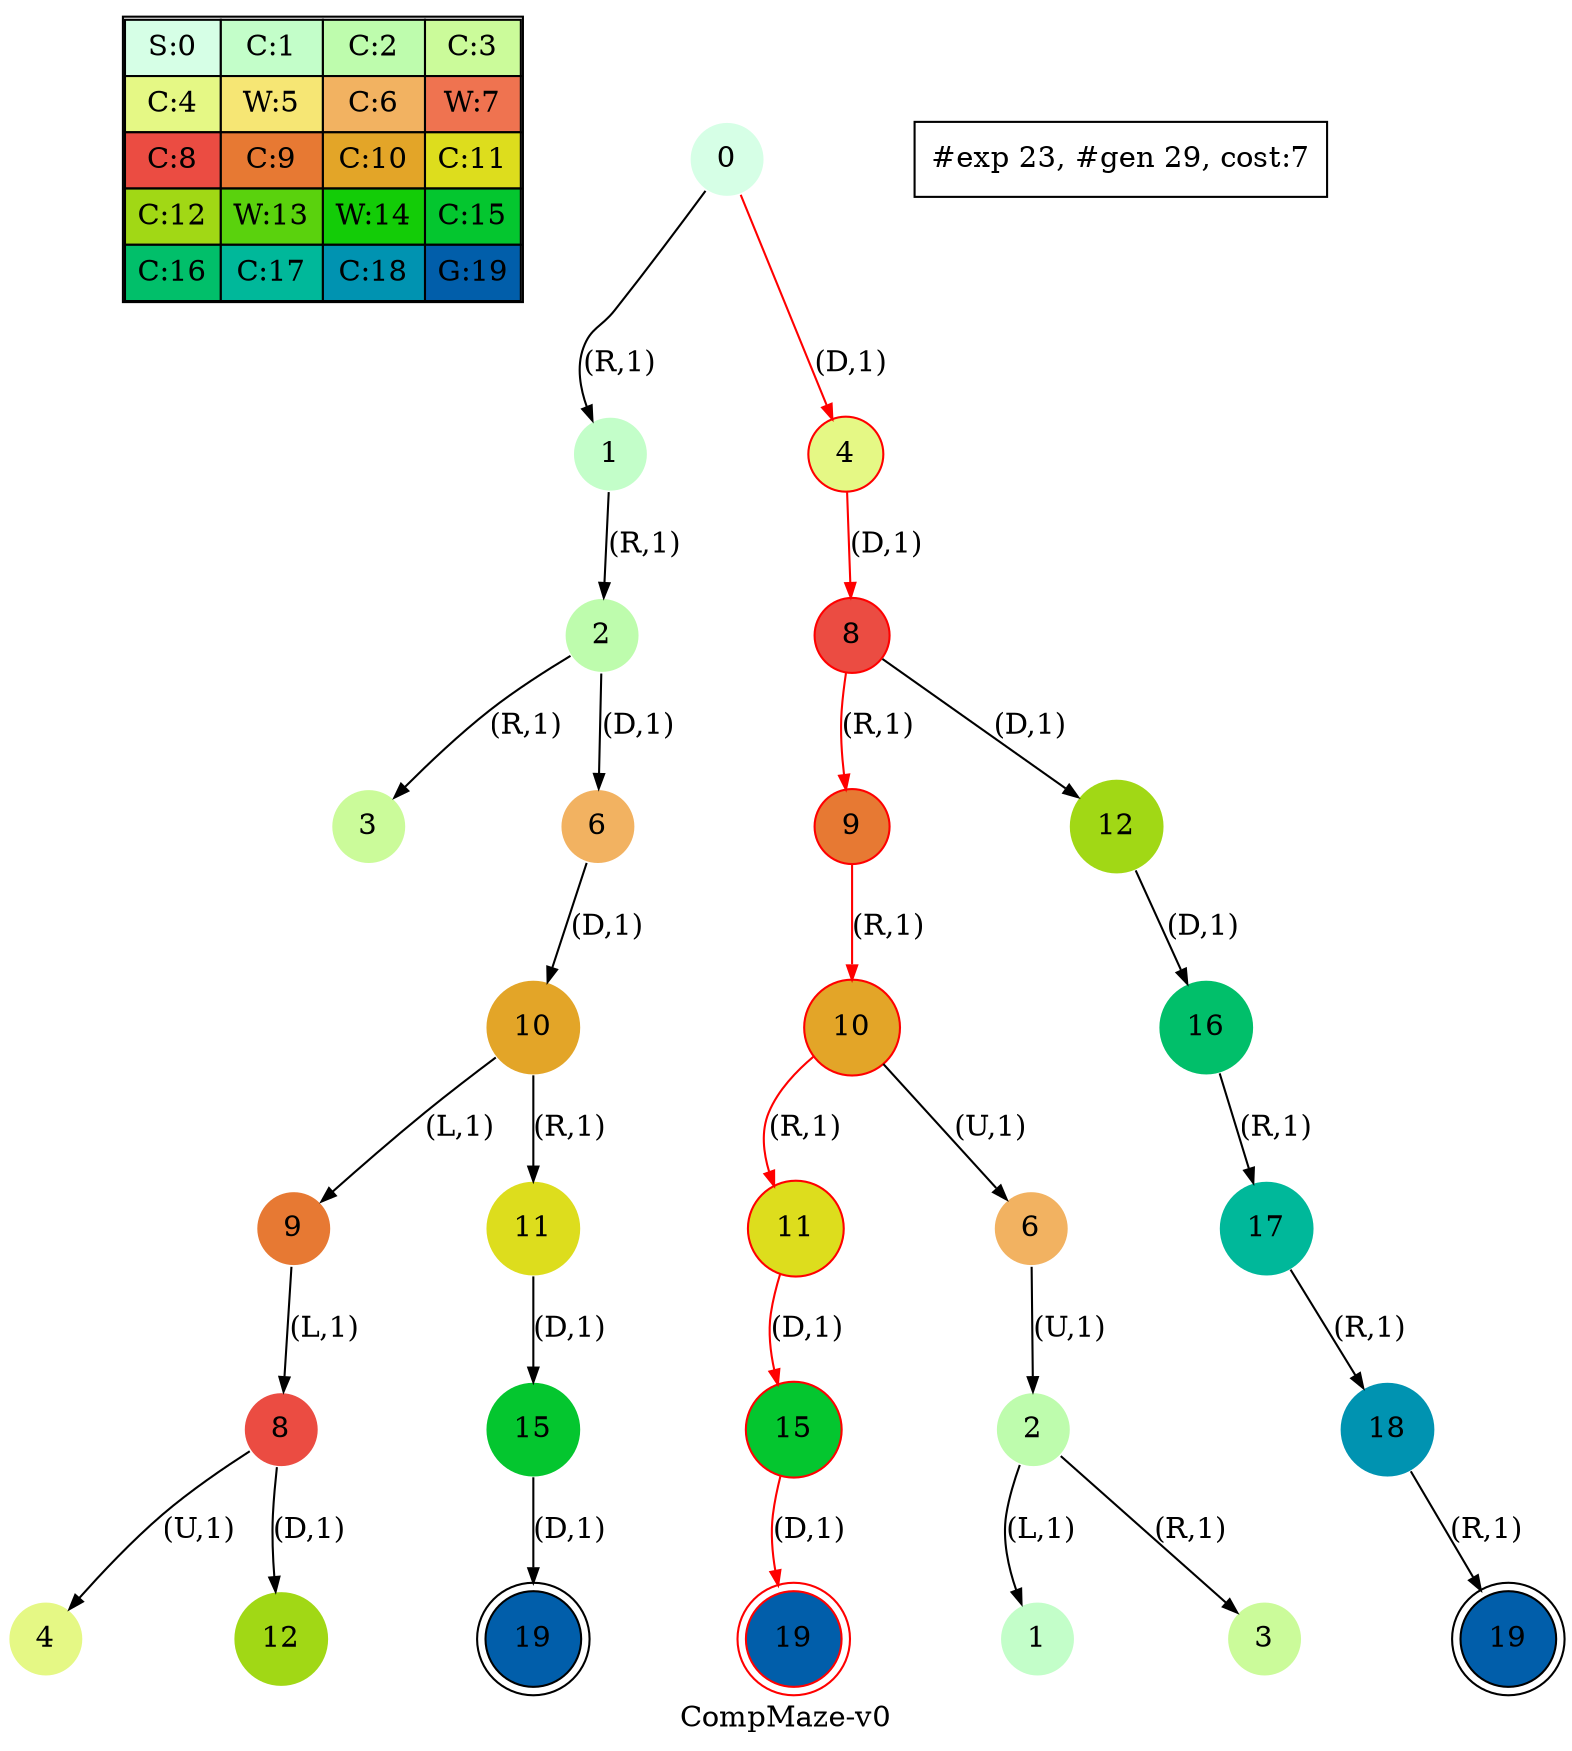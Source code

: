 digraph CompMaze { label="CompMaze-v0"
subgraph MAP {label=Map;map [shape=plaintext label=<<table border="1" cellpadding="5" cellspacing="0" cellborder="1"><tr><td bgcolor="0.39803922 0.15947579 0.99679532 1.        ">S:0</td><td bgcolor="0.35098039 0.23194764 0.99315867 1.        ">C:1</td><td bgcolor="0.29607843 0.31486959 0.98720184 1.        ">C:2</td><td bgcolor="0.24901961 0.38410575 0.98063477 1.        ">C:3</td></tr><tr><td bgcolor="0.19411765 0.46220388 0.97128103 1.        ">C:4</td><td bgcolor="0.14705882 0.52643216 0.96182564 1.        ">W:5</td><td bgcolor="0.09215686 0.59770746 0.94913494 1.        ">C:6</td><td bgcolor="0.0372549  0.66454018 0.93467977 1.        ">W:7</td></tr><tr><td bgcolor="0.00980392 0.71791192 0.92090552 1.        ">C:8</td><td bgcolor="0.06470588 0.77520398 0.9032472  1.        ">C:9</td><td bgcolor="0.11176471 0.81974048 0.88677369 1.        ">C:10</td><td bgcolor="0.16666667 0.8660254  0.8660254  1.        ">C:11</td></tr><tr><td bgcolor="0.21372549 0.9005867  0.84695821 1.        ">C:12</td><td bgcolor="0.26862745 0.93467977 0.82325295 1.        ">W:13</td><td bgcolor="0.32352941 0.96182564 0.79801723 1.        ">W:14</td><td bgcolor="0.37058824 0.97940977 0.77520398 1.        ">C:15</td></tr><tr><td bgcolor="0.4254902  0.99315867 0.74725253 1.        ">C:16</td><td bgcolor="0.47254902 0.99907048 0.72218645 1.        ">C:17</td><td bgcolor="0.52745098 0.99907048 0.69169844 1.        ">C:18</td><td bgcolor="0.5745098  0.99315867 0.66454018 1.        ">G:19</td></tr></table>>]} 
nodesep=1 ranksep=0.5 node [shape=circle] edge [arrowsize=0.7] 
"0_0" [label=0 style=filled color=white  fillcolor="0.39803922 0.15947579 0.99679532 1.        "]; 
"0_0.1-1" [label=1 style=filled color=white  fillcolor="0.35098039 0.23194764 0.99315867 1.        "];  "0_0" -> "0_0.1-1" [label="(R,1)" ]; 
"0_0.4-3" [label=4 style=filled color=white  fillcolor="0.19411765 0.46220388 0.97128103 1.        "color=red ];   "0_0" -> "0_0.4-3" [label="(D,1)" color=red ];  
"0_0.1.2-1" [label=2 style=filled color=white  fillcolor="0.29607843 0.31486959 0.98720184 1.        "];  "0_0.1-1" -> "0_0.1.2-1" [label="(R,1)" ]; 
"0_0.4.8-3" [label=8 style=filled color=white  fillcolor="0.00980392 0.71791192 0.92090552 1.        "color=red ];   "0_0.4-3" -> "0_0.4.8-3" [label="(D,1)" color=red ];  
"0_0.1.2.3-1" [label=3 style=filled color=white  fillcolor="0.24901961 0.38410575 0.98063477 1.        "];  "0_0.1.2-1" -> "0_0.1.2.3-1" [label="(R,1)" ]; 
"0_0.1.2.6-3" [label=6 style=filled color=white  fillcolor="0.09215686 0.59770746 0.94913494 1.        "];  "0_0.1.2-1" -> "0_0.1.2.6-3" [label="(D,1)" ]; 
"0_0.4.8.9-1" [label=9 style=filled color=white  fillcolor="0.06470588 0.77520398 0.9032472  1.        "color=red ];   "0_0.4.8-3" -> "0_0.4.8.9-1" [label="(R,1)" color=red ];  
"0_0.4.8.12-3" [label=12 style=filled color=white  fillcolor="0.21372549 0.9005867  0.84695821 1.        "];  "0_0.4.8-3" -> "0_0.4.8.12-3" [label="(D,1)" ]; 
"0_0.4.8.9.10-1" [label=10 style=filled color=white  fillcolor="0.11176471 0.81974048 0.88677369 1.        "color=red ];   "0_0.4.8.9-1" -> "0_0.4.8.9.10-1" [label="(R,1)" color=red ];  
"0_0.1.2.6.10-3" [label=10 style=filled color=white  fillcolor="0.11176471 0.81974048 0.88677369 1.        "];  "0_0.1.2.6-3" -> "0_0.1.2.6.10-3" [label="(D,1)" ]; 
"0_0.4.8.12.16-3" [label=16 style=filled color=white  fillcolor="0.4254902  0.99315867 0.74725253 1.        "];  "0_0.4.8.12-3" -> "0_0.4.8.12.16-3" [label="(D,1)" ]; 
"0_0.4.8.9.10.11-1" [label=11 style=filled color=white  fillcolor="0.16666667 0.8660254  0.8660254  1.        "color=red ];   "0_0.4.8.9.10-1" -> "0_0.4.8.9.10.11-1" [label="(R,1)" color=red ];  
"0_0.4.8.9.10.6-2" [label=6 style=filled color=white  fillcolor="0.09215686 0.59770746 0.94913494 1.        "];  "0_0.4.8.9.10-1" -> "0_0.4.8.9.10.6-2" [label="(U,1)" ]; 
"0_0.1.2.6.10.9-0" [label=9 style=filled color=white  fillcolor="0.06470588 0.77520398 0.9032472  1.        "];  "0_0.1.2.6.10-3" -> "0_0.1.2.6.10.9-0" [label="(L,1)" ]; 
"0_0.1.2.6.10.11-1" [label=11 style=filled color=white  fillcolor="0.16666667 0.8660254  0.8660254  1.        "];  "0_0.1.2.6.10-3" -> "0_0.1.2.6.10.11-1" [label="(R,1)" ]; 
"0_0.4.8.12.16.17-1" [label=17 style=filled color=white  fillcolor="0.47254902 0.99907048 0.72218645 1.        "];  "0_0.4.8.12.16-3" -> "0_0.4.8.12.16.17-1" [label="(R,1)" ]; 
"0_0.4.8.9.10.11.15-3" [label=15 style=filled color=white  fillcolor="0.37058824 0.97940977 0.77520398 1.        "color=red ];   "0_0.4.8.9.10.11-1" -> "0_0.4.8.9.10.11.15-3" [label="(D,1)" color=red ];  
"0_0.1.2.6.10.11.15-3" [label=15 style=filled color=white  fillcolor="0.37058824 0.97940977 0.77520398 1.        "];  "0_0.1.2.6.10.11-1" -> "0_0.1.2.6.10.11.15-3" [label="(D,1)" ]; 
"0_0.4.8.12.16.17.18-1" [label=18 style=filled color=white  fillcolor="0.52745098 0.99907048 0.69169844 1.        "];  "0_0.4.8.12.16.17-1" -> "0_0.4.8.12.16.17.18-1" [label="(R,1)" ]; 
"0_0.4.8.9.10.6.2-2" [label=2 style=filled color=white  fillcolor="0.29607843 0.31486959 0.98720184 1.        "];  "0_0.4.8.9.10.6-2" -> "0_0.4.8.9.10.6.2-2" [label="(U,1)" ]; 
"0_0.1.2.6.10.9.8-0" [label=8 style=filled color=white  fillcolor="0.00980392 0.71791192 0.92090552 1.        "];  "0_0.1.2.6.10.9-0" -> "0_0.1.2.6.10.9.8-0" [label="(L,1)" ]; 
"0_0.4.8.9.10.11.15.19-3" [label=19 style=filled color=red peripheries=2 fillcolor="0.5745098  0.99315867 0.66454018 1.        "color=red ];   "0_0.4.8.9.10.11.15-3" -> "0_0.4.8.9.10.11.15.19-3" [label="(D,1)" color=red ];  
"0_0.4.8.9.10.6.2.1-0" [label=1 style=filled color=white  fillcolor="0.35098039 0.23194764 0.99315867 1.        "];  "0_0.4.8.9.10.6.2-2" -> "0_0.4.8.9.10.6.2.1-0" [label="(L,1)" ]; 
"0_0.4.8.9.10.6.2.3-1" [label=3 style=filled color=white  fillcolor="0.24901961 0.38410575 0.98063477 1.        "];  "0_0.4.8.9.10.6.2-2" -> "0_0.4.8.9.10.6.2.3-1" [label="(R,1)" ]; 
"0_0.1.2.6.10.9.8.4-2" [label=4 style=filled color=white  fillcolor="0.19411765 0.46220388 0.97128103 1.        "];  "0_0.1.2.6.10.9.8-0" -> "0_0.1.2.6.10.9.8.4-2" [label="(U,1)" ]; 
"0_0.1.2.6.10.9.8.12-3" [label=12 style=filled color=white  fillcolor="0.21372549 0.9005867  0.84695821 1.        "];  "0_0.1.2.6.10.9.8-0" -> "0_0.1.2.6.10.9.8.12-3" [label="(D,1)" ]; 
"0_0.1.2.6.10.11.15.19-3" [label=19 style=filled color=black peripheries=2 fillcolor="0.5745098  0.99315867 0.66454018 1.        "];  "0_0.1.2.6.10.11.15-3" -> "0_0.1.2.6.10.11.15.19-3" [label="(D,1)" ]; 
"0_0.4.8.12.16.17.18.19-1" [label=19 style=filled color=black peripheries=2 fillcolor="0.5745098  0.99315867 0.66454018 1.        "];  "0_0.4.8.12.16.17.18-1" -> "0_0.4.8.12.16.17.18.19-1" [label="(R,1)" ]; 
 "#exp 23, #gen 29, cost:7" [ shape=box ];
}
